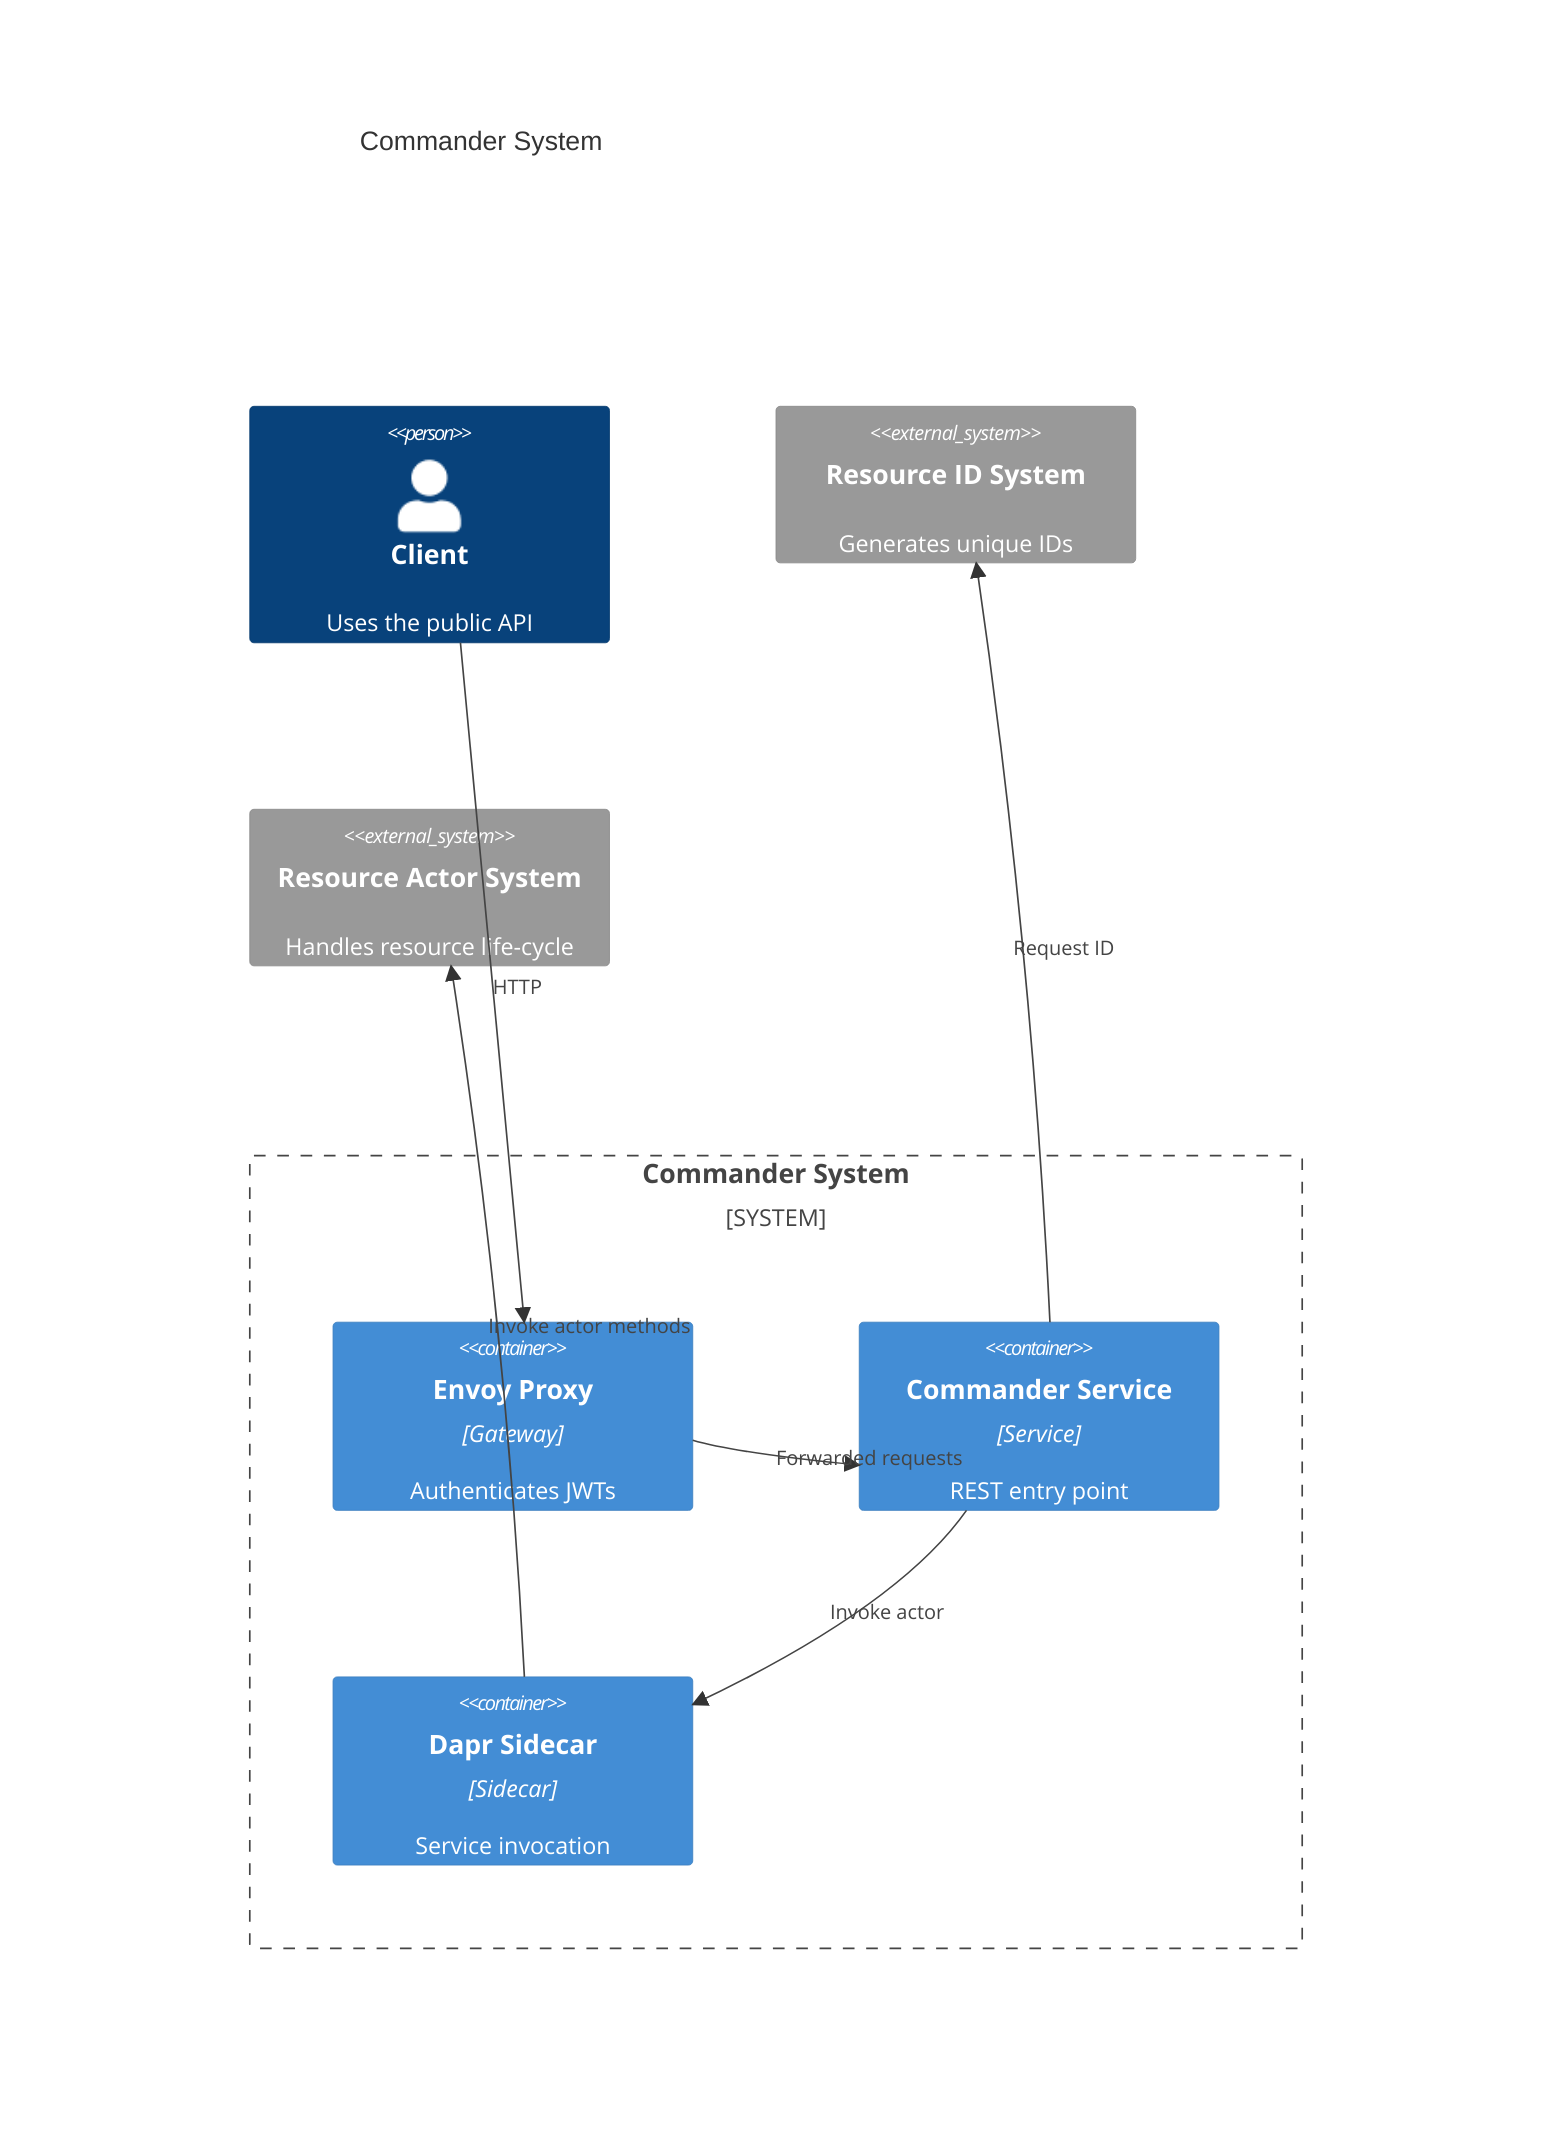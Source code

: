 %%{init: {'theme': 'default'}}%%
C4Container
title Commander System
Person(client, "Client", "Uses the public API")
System_Boundary(commanderSys, "Commander System") {
  Container(envoy, "Envoy Proxy", "Gateway", "Authenticates JWTs")
  Container(commander, "Commander Service", "Service", "REST entry point")
  Container(daprd, "Dapr Sidecar", "Sidecar", "Service invocation")
}
System_Ext(resourceId, "Resource ID System", "Generates unique IDs")
System_Ext(actorSys, "Resource Actor System", "Handles resource life-cycle")
Rel(client, envoy, "HTTP")
Rel(envoy, commander, "Forwarded requests")
Rel(commander, daprd, "Invoke actor")
Rel(commander, resourceId, "Request ID")
Rel(daprd, actorSys, "Invoke actor methods")
